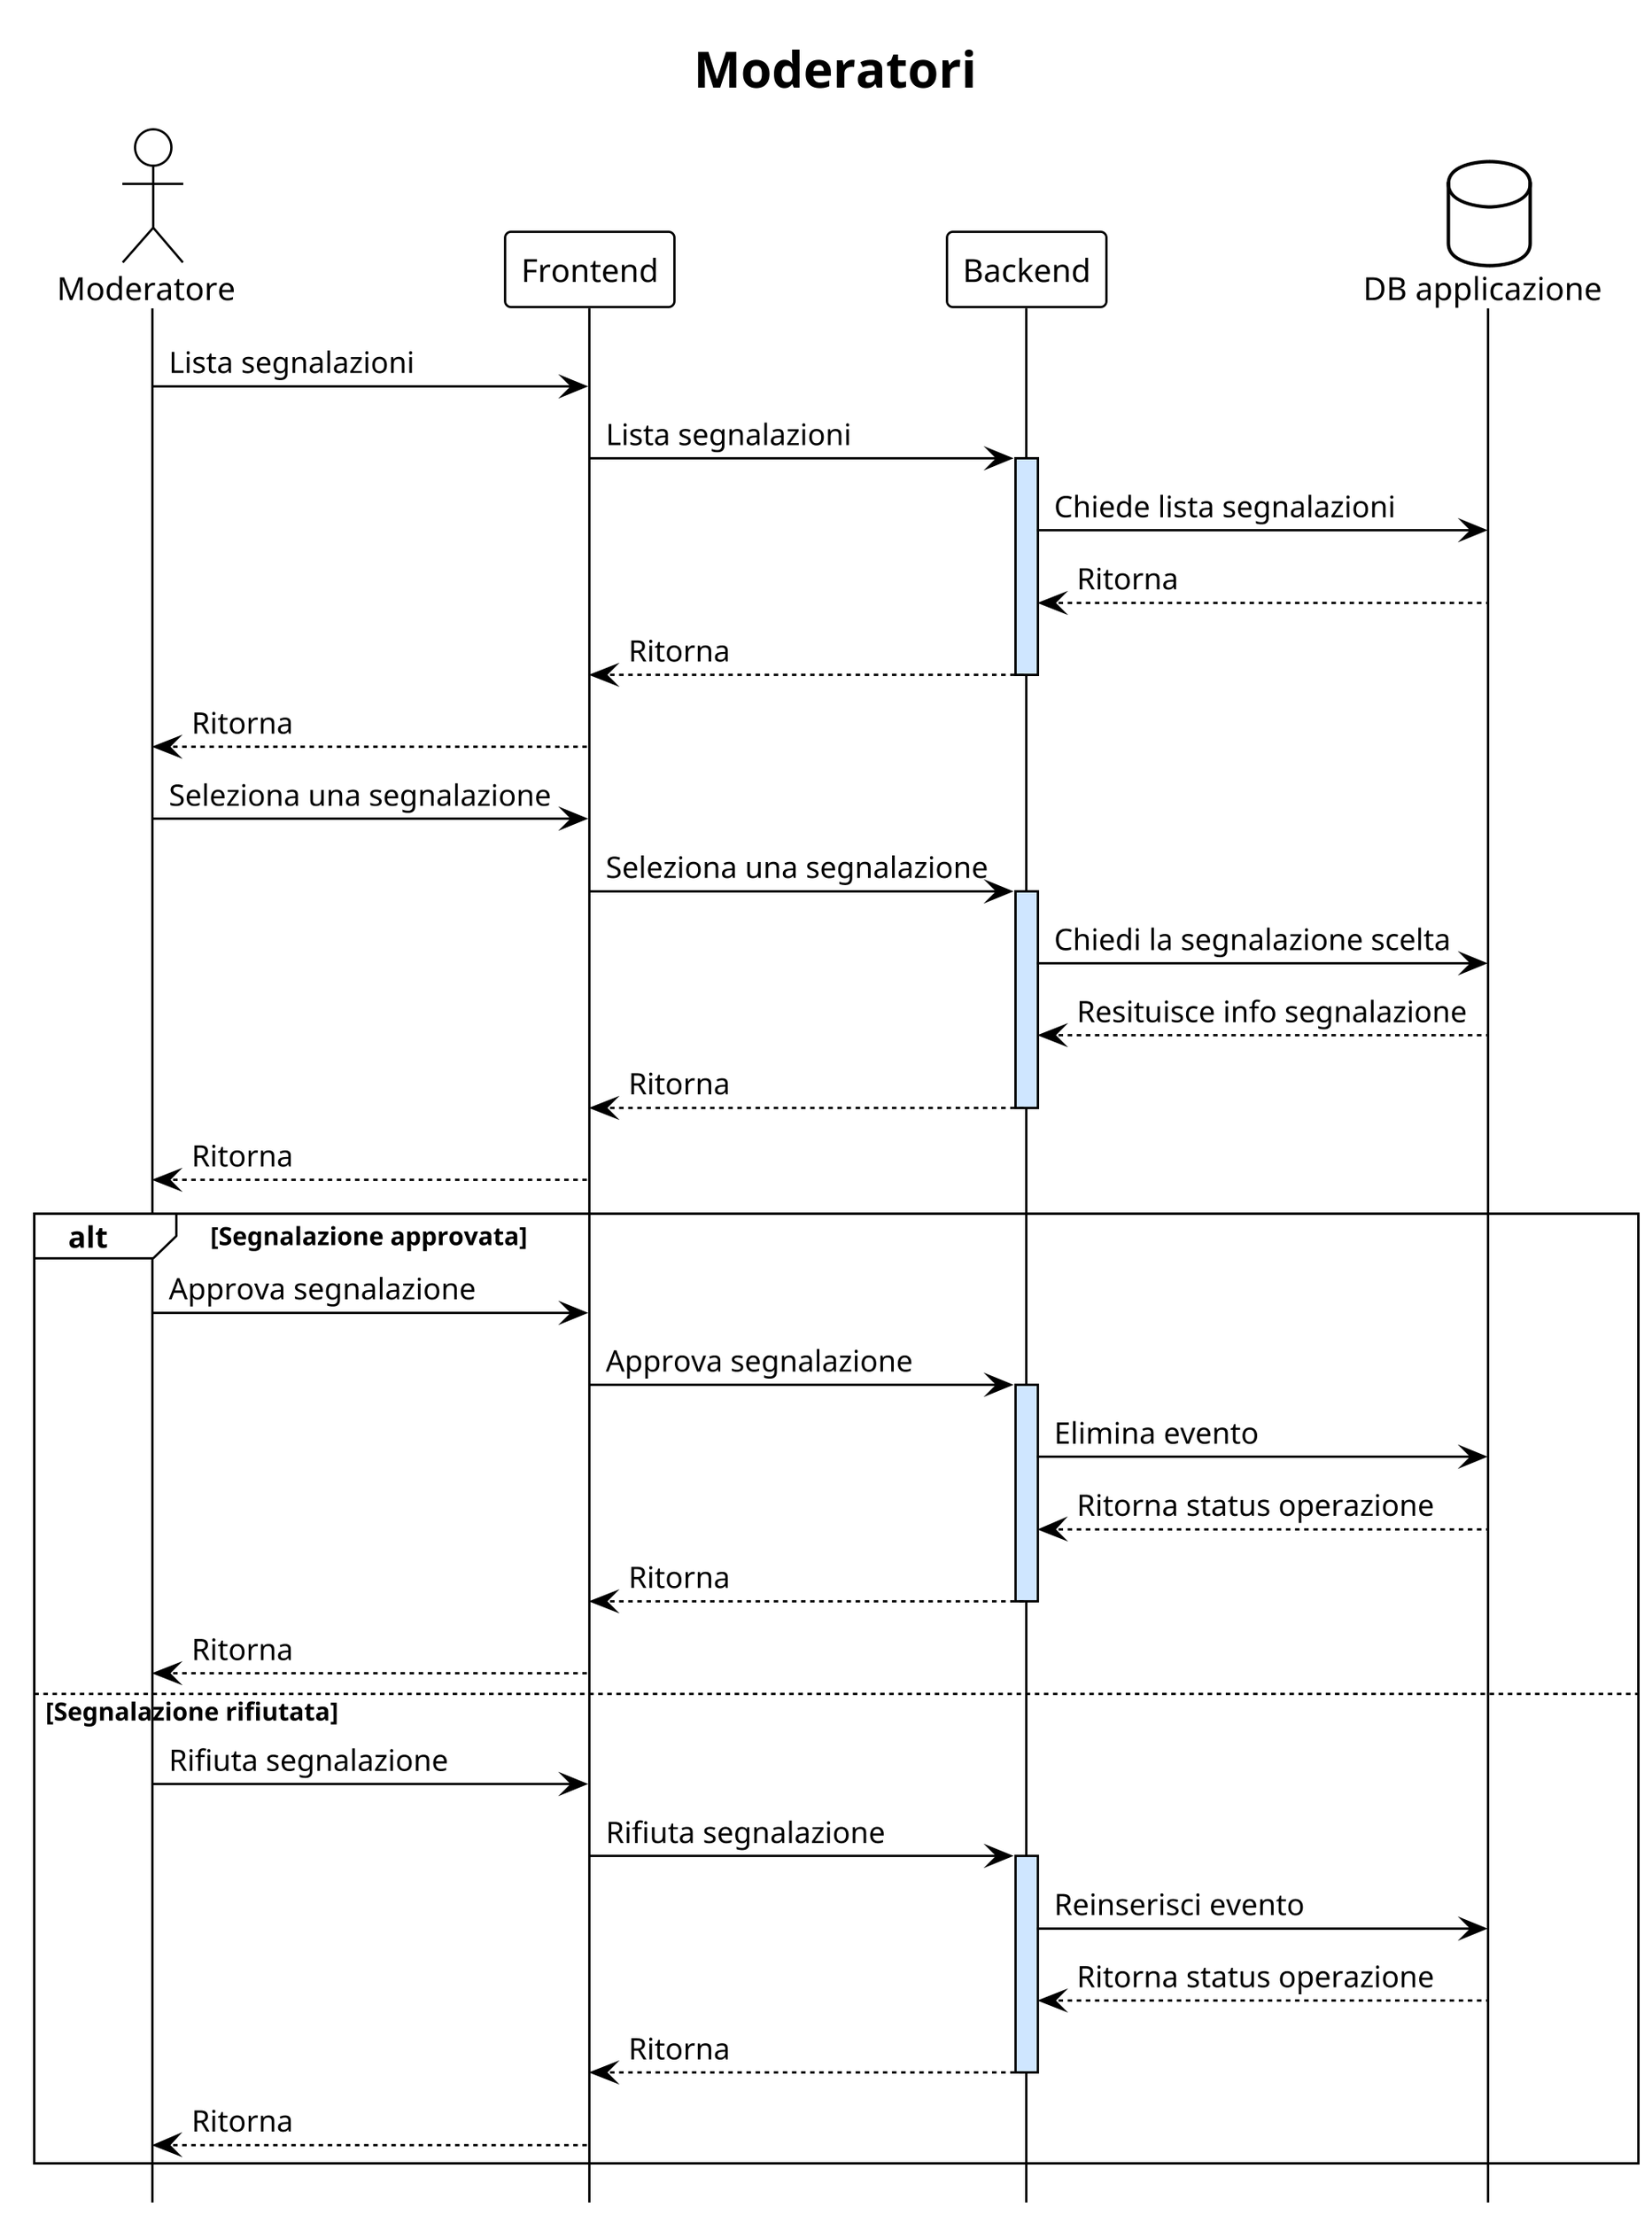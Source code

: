 @startuml
!theme plain
scale 2000 width
hide footbox

title Moderatori

actor Moderatore as M
participant Frontend as F
participant Backend as B
database "DB applicazione" as DB

M -> F : Lista segnalazioni
F -> B : Lista segnalazioni

activate B #CFE6FF


B -> DB : Chiede lista segnalazioni
DB --> B : Ritorna
B --> F : Ritorna

deactivate B

F --> M : Ritorna

M -> F : Seleziona una segnalazione
F -> B : Seleziona una segnalazione

activate B #CFE6FF


B -> DB : Chiedi la segnalazione scelta
DB --> B : Resituisce info segnalazione
B --> F : Ritorna

deactivate B

F --> M : Ritorna

alt Segnalazione approvata

    M -> F : Approva segnalazione
    F -> B : Approva segnalazione

    activate B #CFE6FF


    B -> DB : Elimina evento
    DB --> B : Ritorna status operazione
    B --> F : Ritorna

    deactivate B

    F --> M : Ritorna

else Segnalazione rifiutata

    M -> F : Rifiuta segnalazione
    F -> B : Rifiuta segnalazione

    activate B #CFE6FF


    B -> DB : Reinserisci evento
    DB --> B : Ritorna status operazione
    B --> F : Ritorna

    deactivate B

    F --> M : Ritorna

end

@enduml
